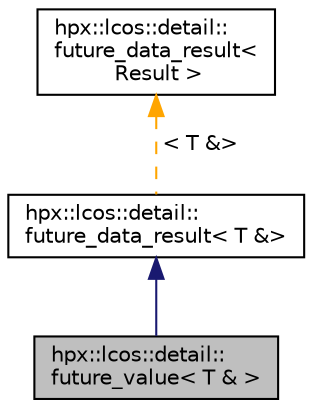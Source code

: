 digraph "hpx::lcos::detail::future_value&lt; T &amp; &gt;"
{
  edge [fontname="Helvetica",fontsize="10",labelfontname="Helvetica",labelfontsize="10"];
  node [fontname="Helvetica",fontsize="10",shape=record];
  Node0 [label="hpx::lcos::detail::\lfuture_value\< T & \>",height=0.2,width=0.4,color="black", fillcolor="grey75", style="filled", fontcolor="black"];
  Node1 -> Node0 [dir="back",color="midnightblue",fontsize="10",style="solid",fontname="Helvetica"];
  Node1 [label="hpx::lcos::detail::\lfuture_data_result\< T &\>",height=0.2,width=0.4,color="black", fillcolor="white", style="filled",URL="$d7/d1f/structhpx_1_1lcos_1_1detail_1_1future__data__result.html"];
  Node2 -> Node1 [dir="back",color="orange",fontsize="10",style="dashed",label=" \< T &\>" ,fontname="Helvetica"];
  Node2 [label="hpx::lcos::detail::\lfuture_data_result\<\l Result \>",height=0.2,width=0.4,color="black", fillcolor="white", style="filled",URL="$d7/d1f/structhpx_1_1lcos_1_1detail_1_1future__data__result.html"];
}
